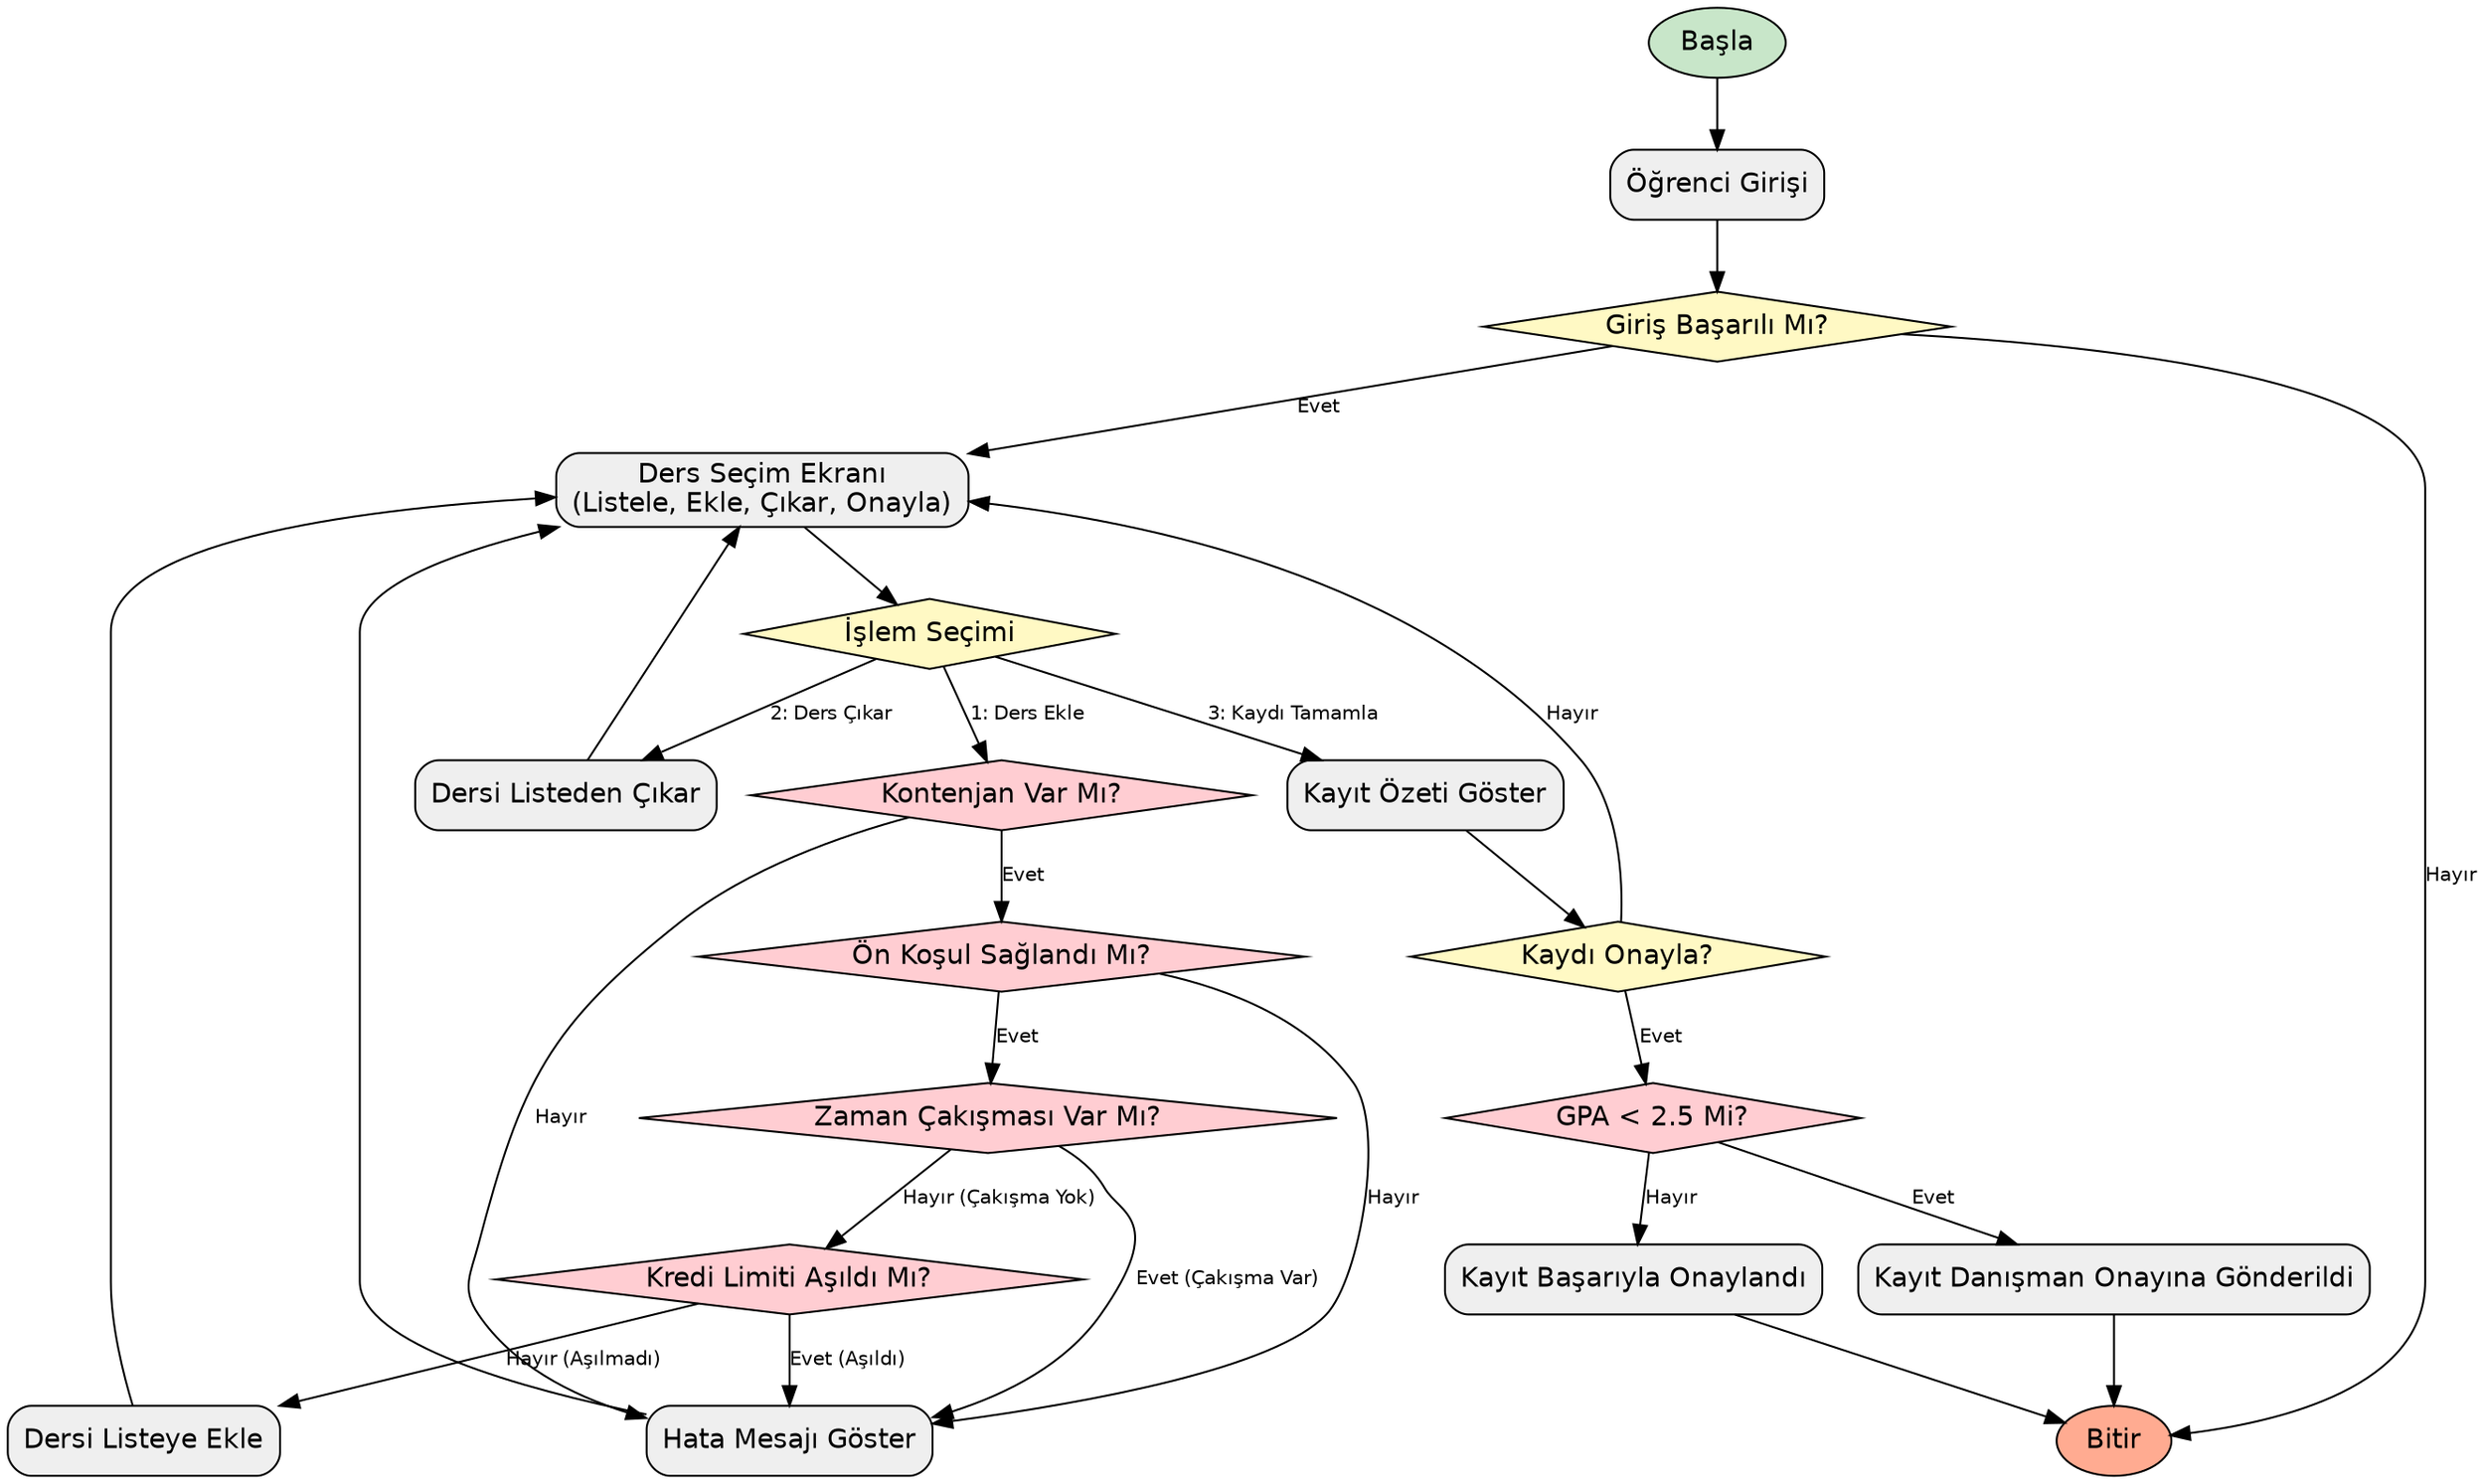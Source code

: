 digraph DersKayitSistemi {
    rankdir=TB;
    node [shape=box, style="rounded,filled", fillcolor="#EFEFEF", fontname="Helvetica"];
    edge [fontname="Helvetica", fontsize=10];

    // Node Definitions
    start [label="Başla", shape=ellipse, style=filled, fillcolor="#C8E6C9"];
    giris [label="Öğrenci Girişi"];
    giris_kontrol [label="Giriş Başarılı Mı?", shape=diamond, style=filled, fillcolor="#FFF9C4"];
    ders_dongusu [label="Ders Seçim Ekranı\n(Listele, Ekle, Çıkar, Onayla)"];
    secim_yap [label="İşlem Seçimi", shape=diamond, style=filled, fillcolor="#FFF9C4"];
    
    // Kontrol Noktaları (Diamonds)
    kontenjan_kontrol [label="Kontenjan Var Mı?", shape=diamond, style=filled, fillcolor="#FFCDD2"];
    onkosul_kontrol [label="Ön Koşul Sağlandı Mı?", shape=diamond, style=filled, fillcolor="#FFCDD2"];
    cakisma_kontrol [label="Zaman Çakışması Var Mı?", shape=diamond, style=filled, fillcolor="#FFCDD2"];
    kredi_kontrol [label="Kredi Limiti Aşıldı Mı?", shape=diamond, style=filled, fillcolor="#FFCDD2"];
    
    ders_ekle [label="Dersi Listeye Ekle"];
    ders_cikar [label="Dersi Listeden Çıkar"];
    hata_mesaji [label="Hata Mesajı Göster"];
    
    kayit_ozeti [label="Kayıt Özeti Göster"];
    onay_sor [label="Kaydı Onayla?", shape=diamond, style=filled, fillcolor="#FFF9C4"];
    danisman_kontrol [label="GPA < 2.5 Mi?", shape=diamond, style=filled, fillcolor="#FFCDD2"];
    danismana_gonder [label="Kayıt Danışman Onayına Gönderildi"];
    kayit_tamamlandi [label="Kayıt Başarıyla Onaylandı"];
    bitir [label="Bitir", shape=ellipse, style=filled, fillcolor="#FFAB91"];

    // Flow Logic
    start -> giris;
    giris -> giris_kontrol;
    giris_kontrol -> ders_dongusu [label="Evet"];
    giris_kontrol -> bitir [label="Hayır"];
    
    ders_dongusu -> secim_yap;
    
    secim_yap -> kontenjan_kontrol [label="1: Ders Ekle"];
    secim_yap -> ders_cikar [label="2: Ders Çıkar"];
    ders_cikar -> ders_dongusu;
    
    // Kontrol Akışı
    kontenjan_kontrol -> onkosul_kontrol [label="Evet"];
    onkosul_kontrol -> cakisma_kontrol [label="Evet"];
    cakisma_kontrol -> kredi_kontrol [label="Hayır (Çakışma Yok)"];
    kredi_kontrol -> ders_ekle [label="Hayır (Aşılmadı)"];
    ders_ekle -> ders_dongusu;
    
    // Hata Yolları
    kontenjan_kontrol -> hata_mesaji [label="Hayır"];
    onkosul_kontrol -> hata_mesaji [label="Hayır"];
    cakisma_kontrol -> hata_mesaji [label="Evet (Çakışma Var)"];
    kredi_kontrol -> hata_mesaji [label="Evet (Aşıldı)"];
    hata_mesaji -> ders_dongusu;
    
    // Kayıt Onaylama Akışı
    secim_yap -> kayit_ozeti [label="3: Kaydı Tamamla"];
    kayit_ozeti -> onay_sor;
    onay_sor -> danisman_kontrol [label="Evet"];
    onay_sor -> ders_dongusu [label="Hayır"];
    
    danisman_kontrol -> danismana_gonder [label="Evet"];
    danisman_kontrol -> kayit_tamamlandi [label="Hayır"];
    
    danismana_gonder -> bitir;
    kayit_tamamlandi -> bitir;
}